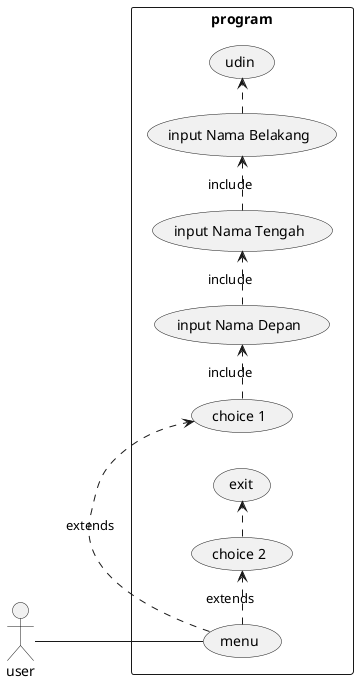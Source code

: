 @startuml sample

left to right direction
skinparam PackageFontStyle rect
actor user
rectangle program{
    user -- (menu)
    (menu) .> (choice 1) : extends
    (menu) .> (choice 2) : extends
    (choice 2) .> (exit)
    (choice 1) .> (input Nama Depan) : include
    (input Nama Depan) ._> (input Nama Tengah): include
    (input Nama Tengah) ._> (input Nama Belakang): include
    (input Nama Belakang) ._> (udin)
}

@enduml